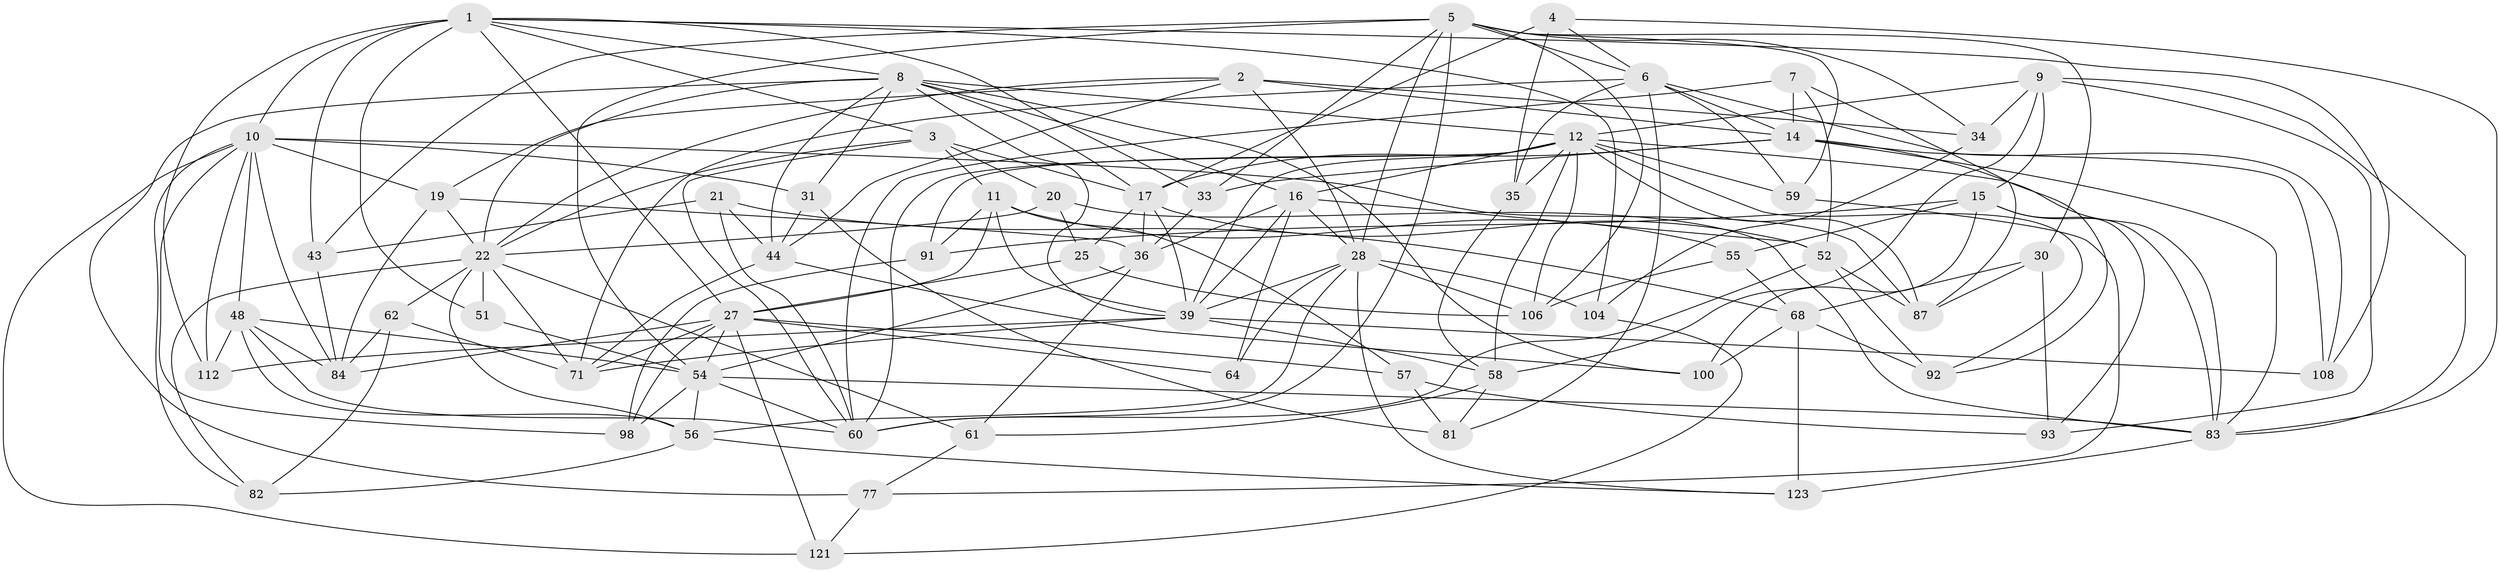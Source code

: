 // original degree distribution, {4: 1.0}
// Generated by graph-tools (version 1.1) at 2025/16/03/09/25 04:16:37]
// undirected, 64 vertices, 185 edges
graph export_dot {
graph [start="1"]
  node [color=gray90,style=filled];
  1 [super="+47+67"];
  2 [super="+69"];
  3 [super="+26"];
  4;
  5 [super="+41+66"];
  6 [super="+23"];
  7;
  8 [super="+24+13"];
  9 [super="+128"];
  10 [super="+122+125+126"];
  11 [super="+95"];
  12 [super="+37+97+18"];
  14 [super="+63+105"];
  15 [super="+42"];
  16 [super="+124+113"];
  17 [super="+29+78"];
  19 [super="+127"];
  20;
  21;
  22 [super="+50+38+80"];
  25;
  27 [super="+72+49+65"];
  28 [super="+53+32+118"];
  30;
  31;
  33;
  34;
  35;
  36 [super="+94"];
  39 [super="+46"];
  43;
  44 [super="+116"];
  48 [super="+102"];
  51;
  52 [super="+86"];
  54 [super="+73+115"];
  55;
  56 [super="+119"];
  57 [super="+85"];
  58 [super="+70"];
  59;
  60 [super="+114+110"];
  61;
  62;
  64;
  68 [super="+79"];
  71 [super="+101"];
  77;
  81;
  82;
  83 [super="+96+89"];
  84 [super="+88"];
  87 [super="+107"];
  91;
  92;
  93;
  98;
  100;
  104;
  106 [super="+109"];
  108;
  112;
  121;
  123;
  1 -- 27;
  1 -- 51;
  1 -- 104;
  1 -- 10;
  1 -- 43;
  1 -- 112;
  1 -- 33;
  1 -- 3;
  1 -- 8;
  1 -- 108;
  2 -- 34;
  2 -- 19;
  2 -- 22;
  2 -- 14;
  2 -- 44;
  2 -- 28;
  3 -- 20;
  3 -- 11;
  3 -- 60;
  3 -- 22;
  3 -- 17;
  4 -- 35;
  4 -- 6;
  4 -- 83;
  4 -- 17;
  5 -- 60;
  5 -- 28;
  5 -- 33;
  5 -- 30;
  5 -- 106;
  5 -- 34;
  5 -- 6;
  5 -- 54;
  5 -- 59;
  5 -- 43;
  6 -- 35;
  6 -- 59;
  6 -- 81;
  6 -- 71;
  6 -- 108;
  6 -- 14;
  7 -- 52;
  7 -- 87;
  7 -- 60;
  7 -- 14;
  8 -- 16;
  8 -- 100;
  8 -- 22;
  8 -- 77;
  8 -- 31;
  8 -- 12;
  8 -- 17;
  8 -- 44;
  8 -- 39;
  9 -- 93;
  9 -- 34;
  9 -- 15;
  9 -- 58;
  9 -- 12;
  9 -- 83;
  10 -- 48;
  10 -- 121;
  10 -- 98;
  10 -- 82;
  10 -- 87;
  10 -- 84;
  10 -- 112;
  10 -- 19;
  10 -- 31;
  11 -- 55;
  11 -- 39;
  11 -- 57;
  11 -- 91;
  11 -- 27;
  12 -- 59;
  12 -- 35;
  12 -- 106;
  12 -- 16;
  12 -- 83;
  12 -- 87 [weight=2];
  12 -- 58;
  12 -- 92;
  12 -- 39;
  12 -- 91;
  12 -- 60;
  14 -- 33;
  14 -- 108;
  14 -- 92;
  14 -- 83;
  14 -- 17;
  15 -- 55;
  15 -- 83;
  15 -- 93;
  15 -- 91;
  15 -- 100;
  16 -- 64 [weight=2];
  16 -- 39;
  16 -- 52;
  16 -- 36;
  16 -- 28;
  17 -- 52;
  17 -- 25;
  17 -- 39;
  17 -- 36;
  19 -- 22 [weight=2];
  19 -- 84;
  19 -- 36;
  20 -- 25;
  20 -- 22;
  20 -- 83;
  21 -- 43;
  21 -- 44;
  21 -- 68;
  21 -- 60;
  22 -- 62;
  22 -- 61;
  22 -- 56;
  22 -- 71;
  22 -- 82;
  22 -- 51;
  25 -- 27;
  25 -- 106;
  27 -- 57 [weight=3];
  27 -- 84;
  27 -- 64;
  27 -- 121;
  27 -- 98;
  27 -- 71;
  27 -- 54;
  28 -- 64;
  28 -- 106 [weight=2];
  28 -- 56;
  28 -- 104;
  28 -- 123;
  28 -- 39;
  30 -- 93;
  30 -- 68;
  30 -- 87;
  31 -- 81;
  31 -- 44;
  33 -- 36;
  34 -- 104;
  35 -- 58;
  36 -- 61;
  36 -- 54;
  39 -- 71;
  39 -- 108;
  39 -- 112;
  39 -- 58;
  43 -- 84;
  44 -- 100;
  44 -- 71;
  48 -- 112;
  48 -- 60;
  48 -- 56;
  48 -- 84;
  48 -- 54;
  51 -- 54 [weight=2];
  52 -- 87;
  52 -- 92;
  52 -- 60;
  54 -- 83;
  54 -- 56;
  54 -- 98;
  54 -- 60;
  55 -- 106;
  55 -- 68;
  56 -- 82;
  56 -- 123;
  57 -- 81;
  57 -- 93;
  58 -- 61;
  58 -- 81;
  59 -- 77;
  61 -- 77;
  62 -- 82;
  62 -- 84;
  62 -- 71;
  68 -- 100;
  68 -- 123;
  68 -- 92;
  77 -- 121;
  83 -- 123;
  91 -- 98;
  104 -- 121;
}
